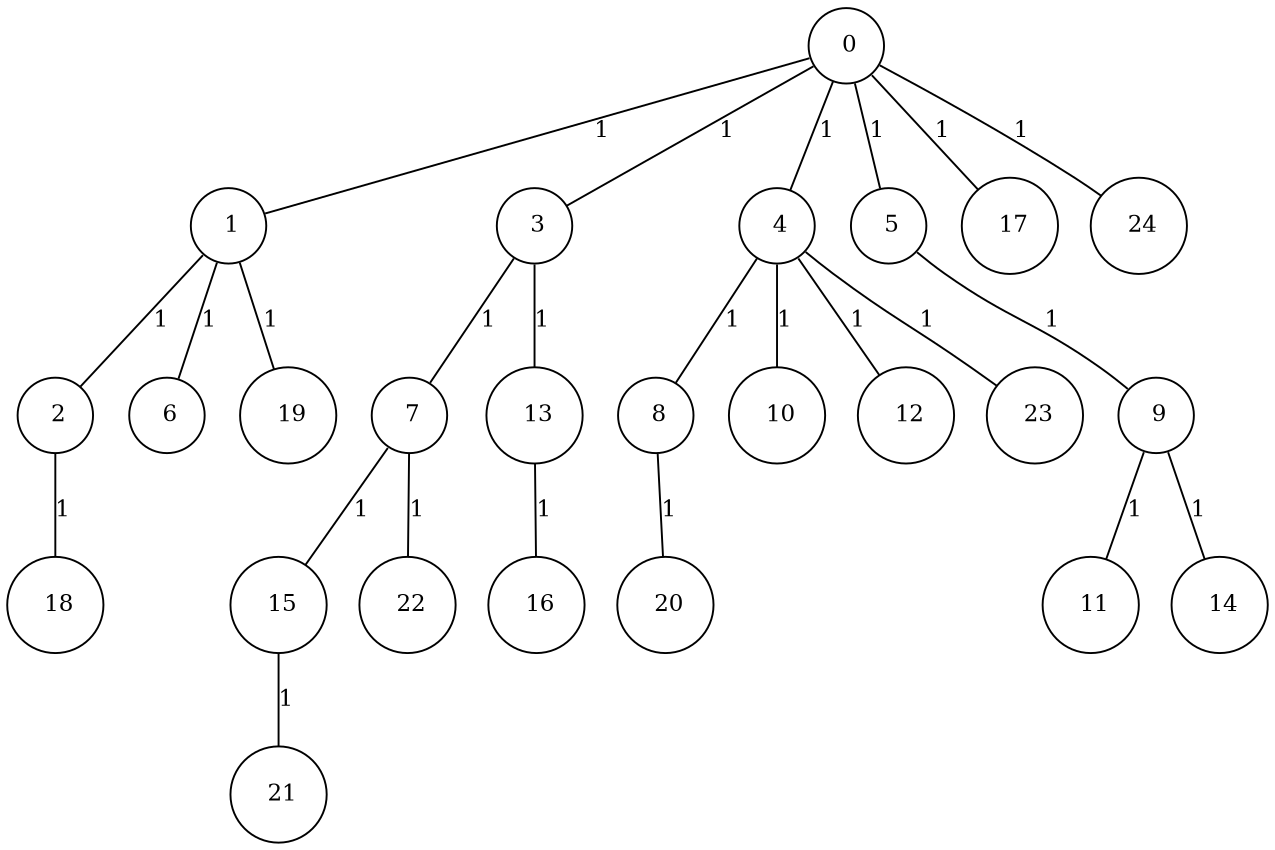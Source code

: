 graph G {
size="8.5,11;"
ratio = "expand;"
fixedsize="true;"
overlap="scale;"
node[shape=circle,width=.12,hight=.12,fontsize=12]
edge[fontsize=12]

0[label=" 0" color=black, pos="1.7312543,0.81594871!"];
1[label=" 1" color=black, pos="1.5025111,0.23412268!"];
2[label=" 2" color=black, pos="0.28895948,0.55601933!"];
3[label=" 3" color=black, pos="1.9497208,1.8429039!"];
4[label=" 4" color=black, pos="1.6944088,0.67395045!"];
5[label=" 5" color=black, pos="2.068943,0.44684418!"];
6[label=" 6" color=black, pos="0.54195404,0.99100717!"];
7[label=" 7" color=black, pos="1.9149138,0.34120154!"];
8[label=" 8" color=black, pos="0.22647145,1.0727608!"];
9[label=" 9" color=black, pos="2.7957073,0.32009859!"];
10[label=" 10" color=black, pos="0.94501878,0.78555349!"];
11[label=" 11" color=black, pos="1.2829927,2.7823744!"];
12[label=" 12" color=black, pos="1.753285,0.43463442!"];
13[label=" 13" color=black, pos="2.9126575,0.25686854!"];
14[label=" 14" color=black, pos="0.080731439,2.1843214!"];
15[label=" 15" color=black, pos="1.8031326,2.6418134!"];
16[label=" 16" color=black, pos="2.6826732,0.75858666!"];
17[label=" 17" color=black, pos="1.0214577,1.5630472!"];
18[label=" 18" color=black, pos="1.9548032,2.8612161!"];
19[label=" 19" color=black, pos="0.97705813,0.21519724!"];
20[label=" 20" color=black, pos="1.0999154,0.55257122!"];
21[label=" 21" color=black, pos="0.53131027,1.4671845!"];
22[label=" 22" color=black, pos="1.0573155,0.60768698!"];
23[label=" 23" color=black, pos="0.17702879,2.8900522!"];
24[label=" 24" color=black, pos="1.9640746,1.3380824!"];
0--1[label="1"]
0--3[label="1"]
0--4[label="1"]
0--5[label="1"]
0--17[label="1"]
0--24[label="1"]
1--2[label="1"]
1--6[label="1"]
1--19[label="1"]
2--18[label="1"]
3--7[label="1"]
3--13[label="1"]
4--8[label="1"]
4--10[label="1"]
4--12[label="1"]
4--23[label="1"]
5--9[label="1"]
7--15[label="1"]
7--22[label="1"]
8--20[label="1"]
9--11[label="1"]
9--14[label="1"]
13--16[label="1"]
15--21[label="1"]

}
